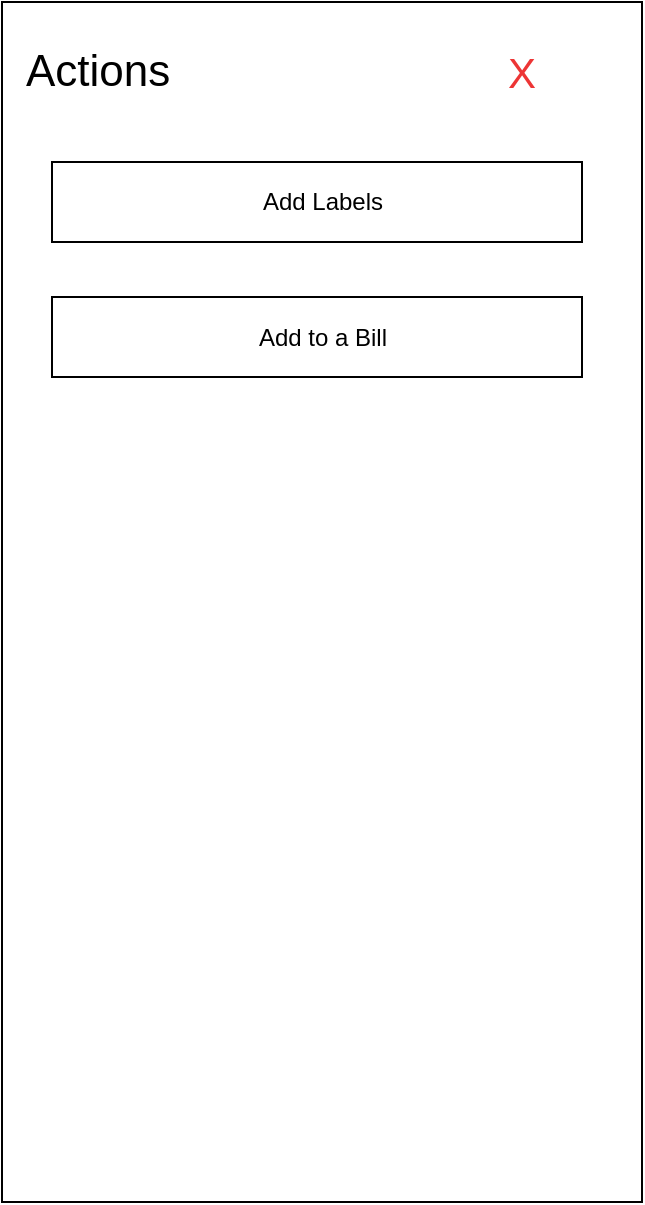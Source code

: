 <mxfile version="21.3.6" type="github">
  <diagram name="Page-1" id="cdfSOh-yHQmfq21NCN2S">
    <mxGraphModel dx="1434" dy="756" grid="1" gridSize="10" guides="1" tooltips="1" connect="1" arrows="1" fold="1" page="1" pageScale="1" pageWidth="827" pageHeight="1169" math="0" shadow="0">
      <root>
        <mxCell id="0" />
        <mxCell id="1" parent="0" />
        <mxCell id="TUkYBW7ximP37eiaecWa-3" value="" style="rounded=0;whiteSpace=wrap;html=1;" vertex="1" parent="1">
          <mxGeometry x="370" y="110" width="320" height="600" as="geometry" />
        </mxCell>
        <mxCell id="TUkYBW7ximP37eiaecWa-4" value="Actions" style="text;html=1;strokeColor=none;fillColor=none;align=left;verticalAlign=middle;whiteSpace=wrap;rounded=0;fontSize=22;" vertex="1" parent="1">
          <mxGeometry x="380" y="120" width="150" height="50" as="geometry" />
        </mxCell>
        <mxCell id="TUkYBW7ximP37eiaecWa-5" value="X" style="text;html=1;strokeColor=none;fillColor=none;align=center;verticalAlign=middle;whiteSpace=wrap;rounded=0;fontSize=21;fontColor=#ed3535;" vertex="1" parent="1">
          <mxGeometry x="600" y="130" width="60" height="30" as="geometry" />
        </mxCell>
        <mxCell id="TUkYBW7ximP37eiaecWa-6" value="" style="rounded=0;whiteSpace=wrap;html=1;labelBackgroundColor=#0D6EFD;" vertex="1" parent="1">
          <mxGeometry x="395" y="190" width="265" height="40" as="geometry" />
        </mxCell>
        <mxCell id="TUkYBW7ximP37eiaecWa-7" value="Add Labels" style="text;html=1;strokeColor=none;fillColor=none;align=center;verticalAlign=middle;whiteSpace=wrap;rounded=0;" vertex="1" parent="1">
          <mxGeometry x="458.75" y="182.5" width="142.5" height="55" as="geometry" />
        </mxCell>
        <mxCell id="TUkYBW7ximP37eiaecWa-8" value="" style="rounded=0;whiteSpace=wrap;html=1;labelBackgroundColor=#0D6EFD;" vertex="1" parent="1">
          <mxGeometry x="395" y="257.5" width="265" height="40" as="geometry" />
        </mxCell>
        <mxCell id="TUkYBW7ximP37eiaecWa-9" value="Add to a Bill" style="text;html=1;strokeColor=none;fillColor=none;align=center;verticalAlign=middle;whiteSpace=wrap;rounded=0;" vertex="1" parent="1">
          <mxGeometry x="458.75" y="250" width="142.5" height="55" as="geometry" />
        </mxCell>
      </root>
    </mxGraphModel>
  </diagram>
</mxfile>
